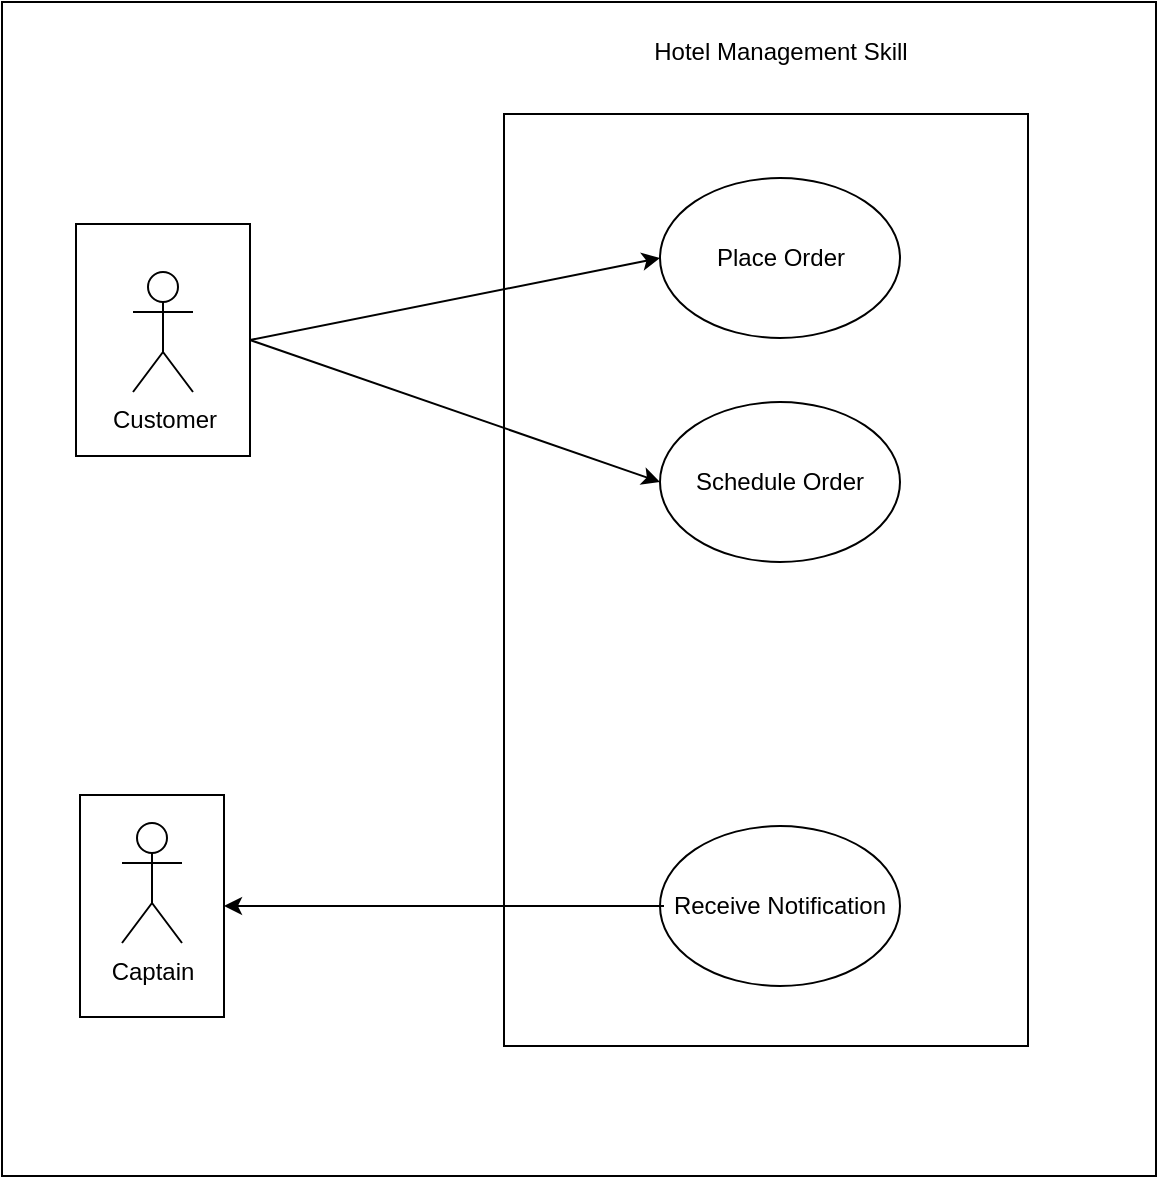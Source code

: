 <mxfile version="12.4.8" type="device"><diagram id="X4E6Y9w2ldgaD3fFn5p1" name="Version 1"><mxGraphModel dx="1298" dy="866" grid="0" gridSize="10" guides="1" tooltips="1" connect="1" arrows="1" fold="1" page="0" pageScale="1" pageWidth="827" pageHeight="1169" math="0" shadow="0"><root><mxCell id="0"/><mxCell id="1" parent="0"/><mxCell id="IRpCbcDujdJkO1I7Z7Vr-3" value="Customer" style="shape=umlActor;verticalLabelPosition=bottom;labelBackgroundColor=#ffffff;verticalAlign=top;html=1;outlineConnect=0;" parent="1" vertex="1"><mxGeometry x="79.5" y="202" width="30" height="60" as="geometry"/></mxCell><mxCell id="IRpCbcDujdJkO1I7Z7Vr-4" value="" style="ellipse;whiteSpace=wrap;html=1;" parent="1" vertex="1"><mxGeometry x="343" y="155" width="120" height="80" as="geometry"/></mxCell><mxCell id="IRpCbcDujdJkO1I7Z7Vr-5" value="Place Order" style="text;html=1;strokeColor=none;fillColor=none;align=center;verticalAlign=middle;whiteSpace=wrap;rounded=0;" parent="1" vertex="1"><mxGeometry x="368.5" y="185" width="69" height="20" as="geometry"/></mxCell><mxCell id="IRpCbcDujdJkO1I7Z7Vr-6" value="" style="ellipse;whiteSpace=wrap;html=1;" parent="1" vertex="1"><mxGeometry x="343" y="267" width="120" height="80" as="geometry"/></mxCell><mxCell id="IRpCbcDujdJkO1I7Z7Vr-7" value="Schedule Order" style="text;html=1;strokeColor=none;fillColor=none;align=center;verticalAlign=middle;whiteSpace=wrap;rounded=0;" parent="1" vertex="1"><mxGeometry x="352" y="297" width="102" height="20" as="geometry"/></mxCell><mxCell id="IRpCbcDujdJkO1I7Z7Vr-8" value="Captain" style="shape=umlActor;verticalLabelPosition=bottom;labelBackgroundColor=#ffffff;verticalAlign=top;html=1;outlineConnect=0;" parent="1" vertex="1"><mxGeometry x="74" y="477.5" width="30" height="60" as="geometry"/></mxCell><mxCell id="IRpCbcDujdJkO1I7Z7Vr-11" value="" style="ellipse;whiteSpace=wrap;html=1;" parent="1" vertex="1"><mxGeometry x="343" y="479" width="120" height="80" as="geometry"/></mxCell><mxCell id="IRpCbcDujdJkO1I7Z7Vr-15" style="edgeStyle=orthogonalEdgeStyle;rounded=0;orthogonalLoop=1;jettySize=auto;html=1;entryX=1;entryY=0.5;entryDx=0;entryDy=0;" parent="1" source="IRpCbcDujdJkO1I7Z7Vr-12" target="IRpCbcDujdJkO1I7Z7Vr-17" edge="1"><mxGeometry relative="1" as="geometry"/></mxCell><mxCell id="IRpCbcDujdJkO1I7Z7Vr-12" value="Receive Notification" style="text;html=1;strokeColor=none;fillColor=none;align=center;verticalAlign=middle;whiteSpace=wrap;rounded=0;" parent="1" vertex="1"><mxGeometry x="345" y="509" width="116" height="20" as="geometry"/></mxCell><mxCell id="IRpCbcDujdJkO1I7Z7Vr-13" value="" style="endArrow=classic;html=1;entryX=0;entryY=0.5;entryDx=0;entryDy=0;exitX=1;exitY=0.5;exitDx=0;exitDy=0;" parent="1" source="IRpCbcDujdJkO1I7Z7Vr-16" target="IRpCbcDujdJkO1I7Z7Vr-4" edge="1"><mxGeometry width="50" height="50" relative="1" as="geometry"><mxPoint x="104" y="269" as="sourcePoint"/><mxPoint x="192" y="225" as="targetPoint"/></mxGeometry></mxCell><mxCell id="IRpCbcDujdJkO1I7Z7Vr-14" value="" style="endArrow=classic;html=1;exitX=1;exitY=0.5;exitDx=0;exitDy=0;entryX=0;entryY=0.5;entryDx=0;entryDy=0;" parent="1" source="IRpCbcDujdJkO1I7Z7Vr-16" target="IRpCbcDujdJkO1I7Z7Vr-6" edge="1"><mxGeometry width="50" height="50" relative="1" as="geometry"><mxPoint x="63" y="727" as="sourcePoint"/><mxPoint x="113" y="677" as="targetPoint"/></mxGeometry></mxCell><mxCell id="IRpCbcDujdJkO1I7Z7Vr-16" value="" style="rounded=0;whiteSpace=wrap;html=1;fillColor=none;" parent="1" vertex="1"><mxGeometry x="51" y="178" width="87" height="116" as="geometry"/></mxCell><mxCell id="IRpCbcDujdJkO1I7Z7Vr-17" value="" style="rounded=0;whiteSpace=wrap;html=1;fillColor=none;" parent="1" vertex="1"><mxGeometry x="53" y="463.5" width="72" height="111" as="geometry"/></mxCell><mxCell id="IRpCbcDujdJkO1I7Z7Vr-24" value="Hotel Management Skill" style="text;html=1;strokeColor=none;fillColor=none;align=center;verticalAlign=middle;whiteSpace=wrap;rounded=0;" parent="1" vertex="1"><mxGeometry x="309.5" y="82" width="187" height="20" as="geometry"/></mxCell><mxCell id="IRpCbcDujdJkO1I7Z7Vr-33" value="" style="rounded=0;whiteSpace=wrap;html=1;fillColor=none;" parent="1" vertex="1"><mxGeometry x="265" y="123" width="262" height="466" as="geometry"/></mxCell><mxCell id="IRpCbcDujdJkO1I7Z7Vr-34" value="" style="rounded=0;whiteSpace=wrap;html=1;fillColor=none;" parent="1" vertex="1"><mxGeometry x="14" y="67" width="577" height="587" as="geometry"/></mxCell></root></mxGraphModel></diagram></mxfile>